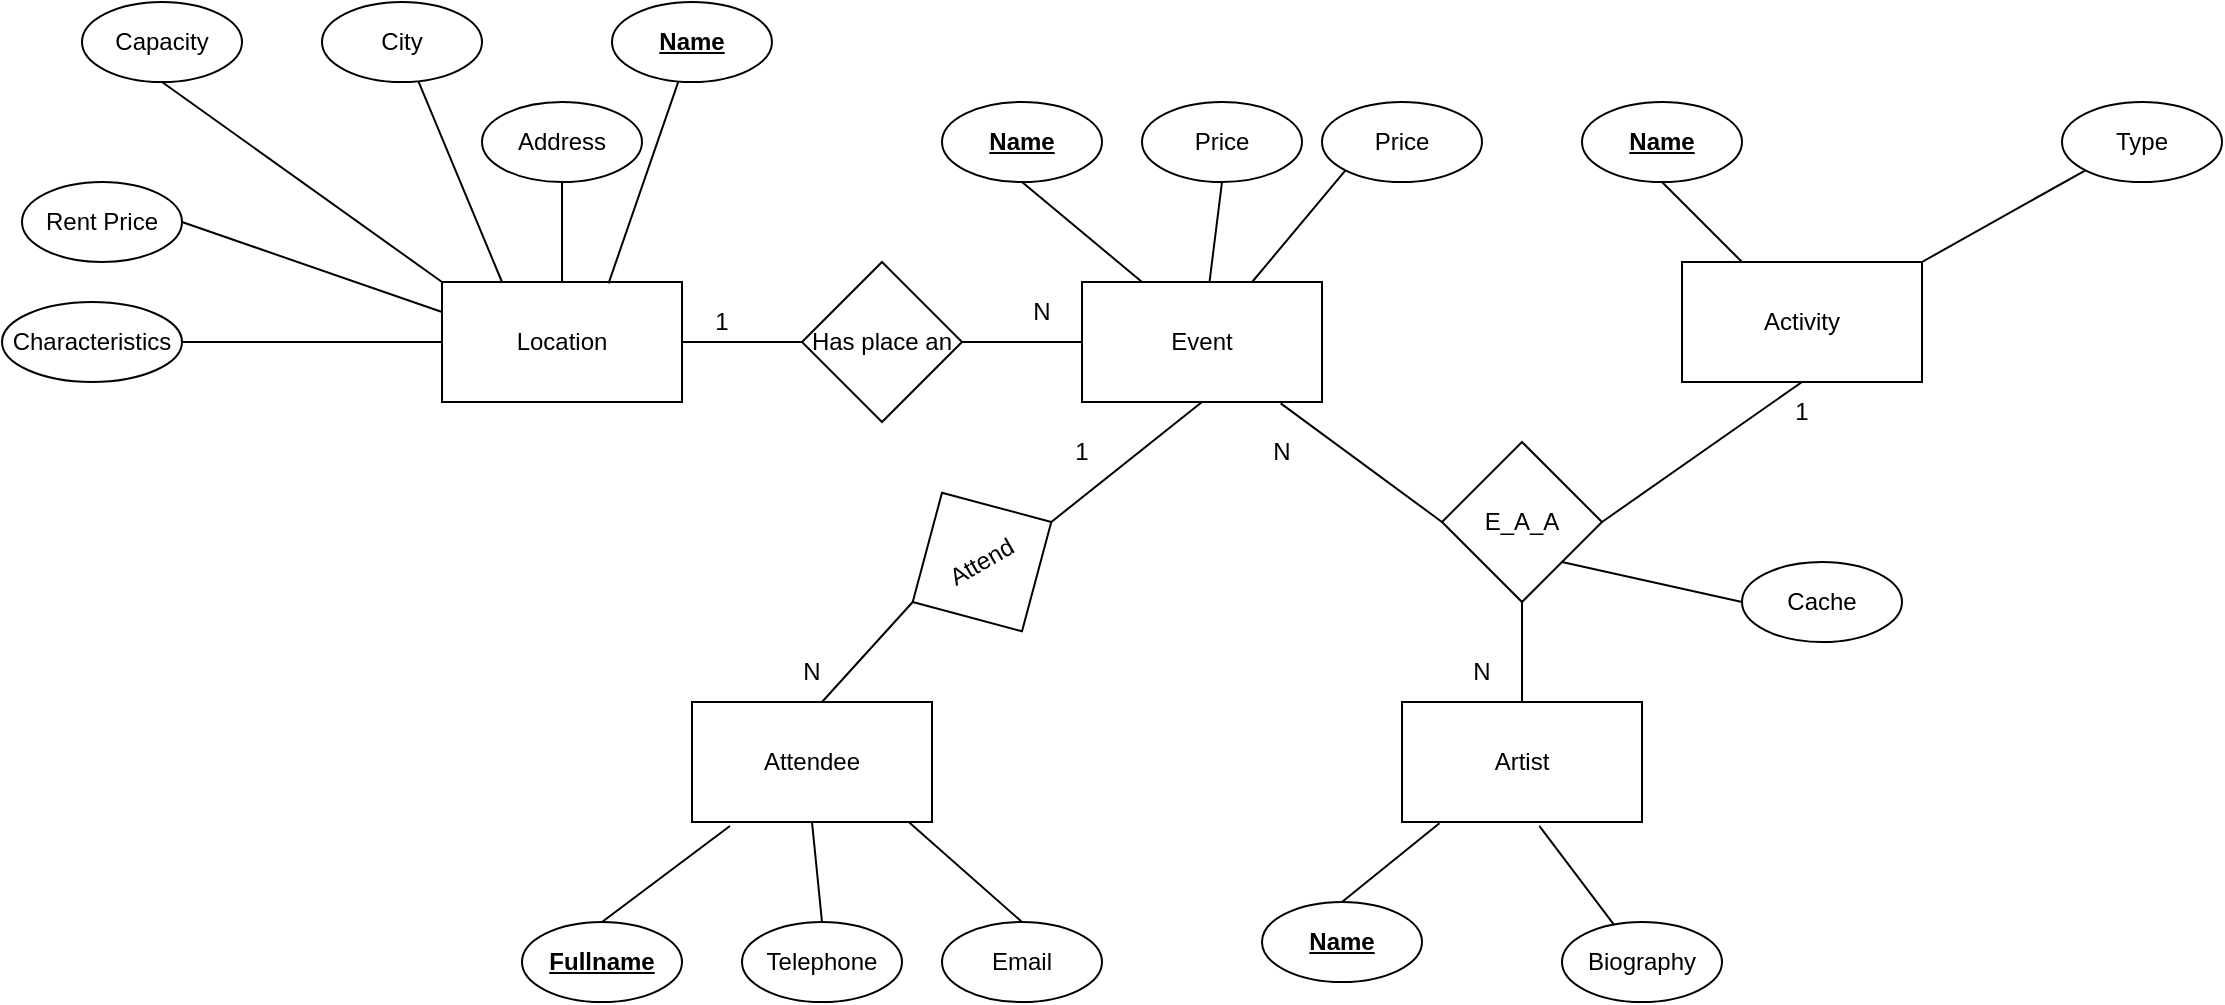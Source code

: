 <mxfile>
    <diagram id="R2lEEEUBdFMjLlhIrx00" name="Page-1">
        <mxGraphModel dx="1657" dy="499" grid="1" gridSize="10" guides="1" tooltips="1" connect="1" arrows="1" fold="1" page="1" pageScale="1" pageWidth="850" pageHeight="1100" math="0" shadow="0" extFonts="Permanent Marker^https://fonts.googleapis.com/css?family=Permanent+Marker">
            <root>
                <mxCell id="0"/>
                <mxCell id="1" parent="0"/>
                <mxCell id="2" value="Event" style="rounded=0;whiteSpace=wrap;html=1;" vertex="1" parent="1">
                    <mxGeometry x="500" y="170" width="120" height="60" as="geometry"/>
                </mxCell>
                <mxCell id="4" value="Location" style="rounded=0;whiteSpace=wrap;html=1;" vertex="1" parent="1">
                    <mxGeometry x="180" y="170" width="120" height="60" as="geometry"/>
                </mxCell>
                <mxCell id="5" value="Artist" style="rounded=0;whiteSpace=wrap;html=1;" vertex="1" parent="1">
                    <mxGeometry x="660" y="380" width="120" height="60" as="geometry"/>
                </mxCell>
                <mxCell id="6" value="Attendee" style="rounded=0;whiteSpace=wrap;html=1;" vertex="1" parent="1">
                    <mxGeometry x="305" y="380" width="120" height="60" as="geometry"/>
                </mxCell>
                <mxCell id="7" value="&lt;b&gt;&lt;u&gt;Name&lt;/u&gt;&lt;/b&gt;" style="ellipse;whiteSpace=wrap;html=1;" vertex="1" parent="1">
                    <mxGeometry x="590" y="480" width="80" height="40" as="geometry"/>
                </mxCell>
                <mxCell id="9" value="" style="endArrow=none;html=1;entryX=0.156;entryY=1.011;entryDx=0;entryDy=0;exitX=0.5;exitY=0;exitDx=0;exitDy=0;entryPerimeter=0;" edge="1" parent="1" source="7" target="5">
                    <mxGeometry width="50" height="50" relative="1" as="geometry">
                        <mxPoint x="570" y="470" as="sourcePoint"/>
                        <mxPoint x="620" y="420" as="targetPoint"/>
                    </mxGeometry>
                </mxCell>
                <mxCell id="10" value="Biography" style="ellipse;whiteSpace=wrap;html=1;" vertex="1" parent="1">
                    <mxGeometry x="740" y="490" width="80" height="40" as="geometry"/>
                </mxCell>
                <mxCell id="11" value="" style="endArrow=none;html=1;entryX=0.572;entryY=1.033;entryDx=0;entryDy=0;entryPerimeter=0;" edge="1" parent="1" source="10" target="5">
                    <mxGeometry width="50" height="50" relative="1" as="geometry">
                        <mxPoint x="550" y="470" as="sourcePoint"/>
                        <mxPoint x="600" y="420" as="targetPoint"/>
                    </mxGeometry>
                </mxCell>
                <mxCell id="12" value="Capacity" style="ellipse;whiteSpace=wrap;html=1;" vertex="1" parent="1">
                    <mxGeometry y="30" width="80" height="40" as="geometry"/>
                </mxCell>
                <mxCell id="13" value="" style="endArrow=none;html=1;entryX=0.5;entryY=1;entryDx=0;entryDy=0;exitX=0;exitY=0;exitDx=0;exitDy=0;" edge="1" parent="1" source="4" target="12">
                    <mxGeometry width="50" height="50" relative="1" as="geometry">
                        <mxPoint x="40" y="200" as="sourcePoint"/>
                        <mxPoint x="90" y="150" as="targetPoint"/>
                    </mxGeometry>
                </mxCell>
                <mxCell id="14" value="City" style="ellipse;whiteSpace=wrap;html=1;" vertex="1" parent="1">
                    <mxGeometry x="120" y="30" width="80" height="40" as="geometry"/>
                </mxCell>
                <mxCell id="15" value="&lt;u&gt;&lt;b&gt;Name&lt;/b&gt;&lt;/u&gt;" style="ellipse;whiteSpace=wrap;html=1;" vertex="1" parent="1">
                    <mxGeometry x="265" y="30" width="80" height="40" as="geometry"/>
                </mxCell>
                <mxCell id="16" value="Characteristics" style="ellipse;whiteSpace=wrap;html=1;" vertex="1" parent="1">
                    <mxGeometry x="-40" y="180" width="90" height="40" as="geometry"/>
                </mxCell>
                <mxCell id="17" value="Rent Price" style="ellipse;whiteSpace=wrap;html=1;" vertex="1" parent="1">
                    <mxGeometry x="-30" y="120" width="80" height="40" as="geometry"/>
                </mxCell>
                <mxCell id="24" value="Address" style="ellipse;whiteSpace=wrap;html=1;" vertex="1" parent="1">
                    <mxGeometry x="200" y="80" width="80" height="40" as="geometry"/>
                </mxCell>
                <mxCell id="25" value="" style="endArrow=none;html=1;entryX=0;entryY=0.25;entryDx=0;entryDy=0;exitX=1;exitY=0.5;exitDx=0;exitDy=0;" edge="1" parent="1" source="17" target="4">
                    <mxGeometry width="50" height="50" relative="1" as="geometry">
                        <mxPoint x="80" y="210" as="sourcePoint"/>
                        <mxPoint x="130" y="160" as="targetPoint"/>
                    </mxGeometry>
                </mxCell>
                <mxCell id="26" value="" style="endArrow=none;html=1;entryX=0;entryY=0.5;entryDx=0;entryDy=0;exitX=1;exitY=0.5;exitDx=0;exitDy=0;" edge="1" parent="1" source="16" target="4">
                    <mxGeometry width="50" height="50" relative="1" as="geometry">
                        <mxPoint x="90" y="260" as="sourcePoint"/>
                        <mxPoint x="140" y="210" as="targetPoint"/>
                    </mxGeometry>
                </mxCell>
                <mxCell id="28" value="" style="endArrow=none;html=1;entryX=0.5;entryY=0;entryDx=0;entryDy=0;exitX=0.5;exitY=1;exitDx=0;exitDy=0;" edge="1" parent="1" source="24" target="4">
                    <mxGeometry width="50" height="50" relative="1" as="geometry">
                        <mxPoint x="140" y="320" as="sourcePoint"/>
                        <mxPoint x="190" y="270" as="targetPoint"/>
                    </mxGeometry>
                </mxCell>
                <mxCell id="29" value="" style="endArrow=none;html=1;exitX=0.694;exitY=0.011;exitDx=0;exitDy=0;exitPerimeter=0;" edge="1" parent="1" source="4" target="15">
                    <mxGeometry width="50" height="50" relative="1" as="geometry">
                        <mxPoint x="330" y="140" as="sourcePoint"/>
                        <mxPoint x="380" y="90" as="targetPoint"/>
                    </mxGeometry>
                </mxCell>
                <mxCell id="30" value="" style="endArrow=none;html=1;exitX=0.25;exitY=0;exitDx=0;exitDy=0;" edge="1" parent="1" source="4" target="14">
                    <mxGeometry width="50" height="50" relative="1" as="geometry">
                        <mxPoint x="360" y="130" as="sourcePoint"/>
                        <mxPoint x="410" y="80" as="targetPoint"/>
                    </mxGeometry>
                </mxCell>
                <mxCell id="33" value="&lt;b&gt;&lt;u&gt;Name&lt;/u&gt;&lt;/b&gt;" style="ellipse;whiteSpace=wrap;html=1;" vertex="1" parent="1">
                    <mxGeometry x="430" y="80" width="80" height="40" as="geometry"/>
                </mxCell>
                <mxCell id="34" value="Price" style="ellipse;whiteSpace=wrap;html=1;" vertex="1" parent="1">
                    <mxGeometry x="530" y="80" width="80" height="40" as="geometry"/>
                </mxCell>
                <mxCell id="35" value="" style="endArrow=none;html=1;entryX=0.5;entryY=1;entryDx=0;entryDy=0;" edge="1" parent="1" source="2" target="34">
                    <mxGeometry width="50" height="50" relative="1" as="geometry">
                        <mxPoint x="690" y="150" as="sourcePoint"/>
                        <mxPoint x="740" y="100" as="targetPoint"/>
                    </mxGeometry>
                </mxCell>
                <mxCell id="36" value="" style="endArrow=none;html=1;entryX=0.25;entryY=0;entryDx=0;entryDy=0;exitX=0.5;exitY=1;exitDx=0;exitDy=0;" edge="1" parent="1" source="33" target="2">
                    <mxGeometry width="50" height="50" relative="1" as="geometry">
                        <mxPoint x="370" y="270" as="sourcePoint"/>
                        <mxPoint x="420" y="220" as="targetPoint"/>
                    </mxGeometry>
                </mxCell>
                <mxCell id="37" value="Price" style="ellipse;whiteSpace=wrap;html=1;" vertex="1" parent="1">
                    <mxGeometry x="620" y="80" width="80" height="40" as="geometry"/>
                </mxCell>
                <mxCell id="38" value="" style="endArrow=none;html=1;entryX=0;entryY=1;entryDx=0;entryDy=0;" edge="1" parent="1" source="2" target="37">
                    <mxGeometry width="50" height="50" relative="1" as="geometry">
                        <mxPoint x="650" y="210" as="sourcePoint"/>
                        <mxPoint x="700" y="160" as="targetPoint"/>
                    </mxGeometry>
                </mxCell>
                <mxCell id="41" value="Type" style="ellipse;whiteSpace=wrap;html=1;" vertex="1" parent="1">
                    <mxGeometry x="990" y="80" width="80" height="40" as="geometry"/>
                </mxCell>
                <mxCell id="43" value="&lt;b&gt;&lt;u&gt;Fullname&lt;/u&gt;&lt;/b&gt;" style="ellipse;whiteSpace=wrap;html=1;" vertex="1" parent="1">
                    <mxGeometry x="220" y="490" width="80" height="40" as="geometry"/>
                </mxCell>
                <mxCell id="44" value="Telephone" style="ellipse;whiteSpace=wrap;html=1;" vertex="1" parent="1">
                    <mxGeometry x="330" y="490" width="80" height="40" as="geometry"/>
                </mxCell>
                <mxCell id="45" value="Email" style="ellipse;whiteSpace=wrap;html=1;" vertex="1" parent="1">
                    <mxGeometry x="430" y="490" width="80" height="40" as="geometry"/>
                </mxCell>
                <mxCell id="47" value="" style="endArrow=none;html=1;entryX=0.158;entryY=1.033;entryDx=0;entryDy=0;entryPerimeter=0;exitX=0.5;exitY=0;exitDx=0;exitDy=0;" edge="1" parent="1" source="43" target="6">
                    <mxGeometry width="50" height="50" relative="1" as="geometry">
                        <mxPoint x="230" y="490" as="sourcePoint"/>
                        <mxPoint x="280" y="440" as="targetPoint"/>
                    </mxGeometry>
                </mxCell>
                <mxCell id="48" value="" style="endArrow=none;html=1;entryX=0.5;entryY=1;entryDx=0;entryDy=0;exitX=0.5;exitY=0;exitDx=0;exitDy=0;" edge="1" parent="1" source="44" target="6">
                    <mxGeometry width="50" height="50" relative="1" as="geometry">
                        <mxPoint x="290" y="620" as="sourcePoint"/>
                        <mxPoint x="340" y="570" as="targetPoint"/>
                    </mxGeometry>
                </mxCell>
                <mxCell id="49" value="" style="endArrow=none;html=1;entryX=0.903;entryY=1;entryDx=0;entryDy=0;entryPerimeter=0;exitX=0.5;exitY=0;exitDx=0;exitDy=0;" edge="1" parent="1" source="45" target="6">
                    <mxGeometry width="50" height="50" relative="1" as="geometry">
                        <mxPoint x="310" y="650" as="sourcePoint"/>
                        <mxPoint x="360" y="600" as="targetPoint"/>
                    </mxGeometry>
                </mxCell>
                <mxCell id="50" value="Activity" style="rounded=0;whiteSpace=wrap;html=1;" vertex="1" parent="1">
                    <mxGeometry x="800" y="160" width="120" height="60" as="geometry"/>
                </mxCell>
                <mxCell id="51" value="" style="endArrow=none;html=1;exitX=1;exitY=0;exitDx=0;exitDy=0;entryX=0;entryY=1;entryDx=0;entryDy=0;" edge="1" parent="1" source="50" target="41">
                    <mxGeometry width="50" height="50" relative="1" as="geometry">
                        <mxPoint x="920" y="160" as="sourcePoint"/>
                        <mxPoint x="970" y="110" as="targetPoint"/>
                    </mxGeometry>
                </mxCell>
                <mxCell id="52" value="&lt;b&gt;&lt;u&gt;Name&lt;/u&gt;&lt;/b&gt;" style="ellipse;whiteSpace=wrap;html=1;" vertex="1" parent="1">
                    <mxGeometry x="750" y="80" width="80" height="40" as="geometry"/>
                </mxCell>
                <mxCell id="53" value="" style="endArrow=none;html=1;entryX=0.5;entryY=1;entryDx=0;entryDy=0;" edge="1" parent="1" source="50" target="52">
                    <mxGeometry width="50" height="50" relative="1" as="geometry">
                        <mxPoint x="820" y="150" as="sourcePoint"/>
                        <mxPoint x="770" y="140" as="targetPoint"/>
                    </mxGeometry>
                </mxCell>
                <mxCell id="54" value="Has place an" style="rhombus;whiteSpace=wrap;html=1;" vertex="1" parent="1">
                    <mxGeometry x="360" y="160" width="80" height="80" as="geometry"/>
                </mxCell>
                <mxCell id="56" value="" style="endArrow=none;html=1;entryX=0;entryY=0.5;entryDx=0;entryDy=0;exitX=1;exitY=0.5;exitDx=0;exitDy=0;" edge="1" parent="1" source="4" target="54">
                    <mxGeometry width="50" height="50" relative="1" as="geometry">
                        <mxPoint x="250" y="310" as="sourcePoint"/>
                        <mxPoint x="300" y="260" as="targetPoint"/>
                    </mxGeometry>
                </mxCell>
                <mxCell id="57" value="" style="endArrow=none;html=1;exitX=1;exitY=0.5;exitDx=0;exitDy=0;entryX=0;entryY=0.5;entryDx=0;entryDy=0;" edge="1" parent="1" source="54" target="2">
                    <mxGeometry width="50" height="50" relative="1" as="geometry">
                        <mxPoint x="400" y="330" as="sourcePoint"/>
                        <mxPoint x="490" y="220" as="targetPoint"/>
                    </mxGeometry>
                </mxCell>
                <mxCell id="58" value="1" style="text;html=1;strokeColor=none;fillColor=none;align=center;verticalAlign=middle;whiteSpace=wrap;rounded=0;" vertex="1" parent="1">
                    <mxGeometry x="290" y="175" width="60" height="30" as="geometry"/>
                </mxCell>
                <mxCell id="59" value="N" style="text;html=1;strokeColor=none;fillColor=none;align=center;verticalAlign=middle;whiteSpace=wrap;rounded=0;" vertex="1" parent="1">
                    <mxGeometry x="450" y="170" width="60" height="30" as="geometry"/>
                </mxCell>
                <mxCell id="60" value="Attend" style="rhombus;whiteSpace=wrap;html=1;rotation=-30;" vertex="1" parent="1">
                    <mxGeometry x="410" y="270" width="80" height="80" as="geometry"/>
                </mxCell>
                <mxCell id="61" value="" style="endArrow=none;html=1;entryX=0;entryY=0.5;entryDx=0;entryDy=0;" edge="1" parent="1" target="60">
                    <mxGeometry width="50" height="50" relative="1" as="geometry">
                        <mxPoint x="370" y="380" as="sourcePoint"/>
                        <mxPoint x="380" y="330" as="targetPoint"/>
                    </mxGeometry>
                </mxCell>
                <mxCell id="62" value="" style="endArrow=none;html=1;entryX=0.5;entryY=1;entryDx=0;entryDy=0;exitX=1;exitY=0.5;exitDx=0;exitDy=0;" edge="1" parent="1" source="60" target="2">
                    <mxGeometry width="50" height="50" relative="1" as="geometry">
                        <mxPoint x="340" y="340" as="sourcePoint"/>
                        <mxPoint x="390" y="290" as="targetPoint"/>
                    </mxGeometry>
                </mxCell>
                <mxCell id="63" value="N" style="text;html=1;strokeColor=none;fillColor=none;align=center;verticalAlign=middle;whiteSpace=wrap;rounded=0;" vertex="1" parent="1">
                    <mxGeometry x="335" y="350" width="60" height="30" as="geometry"/>
                </mxCell>
                <mxCell id="64" value="1" style="text;html=1;strokeColor=none;fillColor=none;align=center;verticalAlign=middle;whiteSpace=wrap;rounded=0;" vertex="1" parent="1">
                    <mxGeometry x="470" y="240" width="60" height="30" as="geometry"/>
                </mxCell>
                <mxCell id="65" value="E_A_A" style="rhombus;whiteSpace=wrap;html=1;" vertex="1" parent="1">
                    <mxGeometry x="680" y="250" width="80" height="80" as="geometry"/>
                </mxCell>
                <mxCell id="66" value="" style="endArrow=none;html=1;exitX=0;exitY=0.5;exitDx=0;exitDy=0;entryX=0.828;entryY=1.011;entryDx=0;entryDy=0;entryPerimeter=0;" edge="1" parent="1" source="65" target="2">
                    <mxGeometry width="50" height="50" relative="1" as="geometry">
                        <mxPoint x="600" y="310" as="sourcePoint"/>
                        <mxPoint x="650" y="260" as="targetPoint"/>
                    </mxGeometry>
                </mxCell>
                <mxCell id="67" value="" style="endArrow=none;html=1;entryX=0.5;entryY=1;entryDx=0;entryDy=0;exitX=1;exitY=0.5;exitDx=0;exitDy=0;" edge="1" parent="1" source="65" target="50">
                    <mxGeometry width="50" height="50" relative="1" as="geometry">
                        <mxPoint x="790" y="290" as="sourcePoint"/>
                        <mxPoint x="840" y="240" as="targetPoint"/>
                    </mxGeometry>
                </mxCell>
                <mxCell id="68" value="" style="endArrow=none;html=1;exitX=0.5;exitY=0;exitDx=0;exitDy=0;entryX=0.5;entryY=1;entryDx=0;entryDy=0;" edge="1" parent="1" source="5" target="65">
                    <mxGeometry width="50" height="50" relative="1" as="geometry">
                        <mxPoint x="600" y="380" as="sourcePoint"/>
                        <mxPoint x="650" y="330" as="targetPoint"/>
                    </mxGeometry>
                </mxCell>
                <mxCell id="69" value="1" style="text;html=1;strokeColor=none;fillColor=none;align=center;verticalAlign=middle;whiteSpace=wrap;rounded=0;" vertex="1" parent="1">
                    <mxGeometry x="830" y="220" width="60" height="30" as="geometry"/>
                </mxCell>
                <mxCell id="70" value="N" style="text;html=1;strokeColor=none;fillColor=none;align=center;verticalAlign=middle;whiteSpace=wrap;rounded=0;" vertex="1" parent="1">
                    <mxGeometry x="570" y="240" width="60" height="30" as="geometry"/>
                </mxCell>
                <mxCell id="71" value="N" style="text;html=1;strokeColor=none;fillColor=none;align=center;verticalAlign=middle;whiteSpace=wrap;rounded=0;" vertex="1" parent="1">
                    <mxGeometry x="670" y="350" width="60" height="30" as="geometry"/>
                </mxCell>
                <mxCell id="73" value="Cache" style="ellipse;whiteSpace=wrap;html=1;" vertex="1" parent="1">
                    <mxGeometry x="830" y="310" width="80" height="40" as="geometry"/>
                </mxCell>
                <mxCell id="74" value="" style="endArrow=none;html=1;exitX=1;exitY=1;exitDx=0;exitDy=0;entryX=0;entryY=0.5;entryDx=0;entryDy=0;" edge="1" parent="1" source="65" target="73">
                    <mxGeometry width="50" height="50" relative="1" as="geometry">
                        <mxPoint x="755" y="340" as="sourcePoint"/>
                        <mxPoint x="805" y="290" as="targetPoint"/>
                    </mxGeometry>
                </mxCell>
            </root>
        </mxGraphModel>
    </diagram>
</mxfile>
